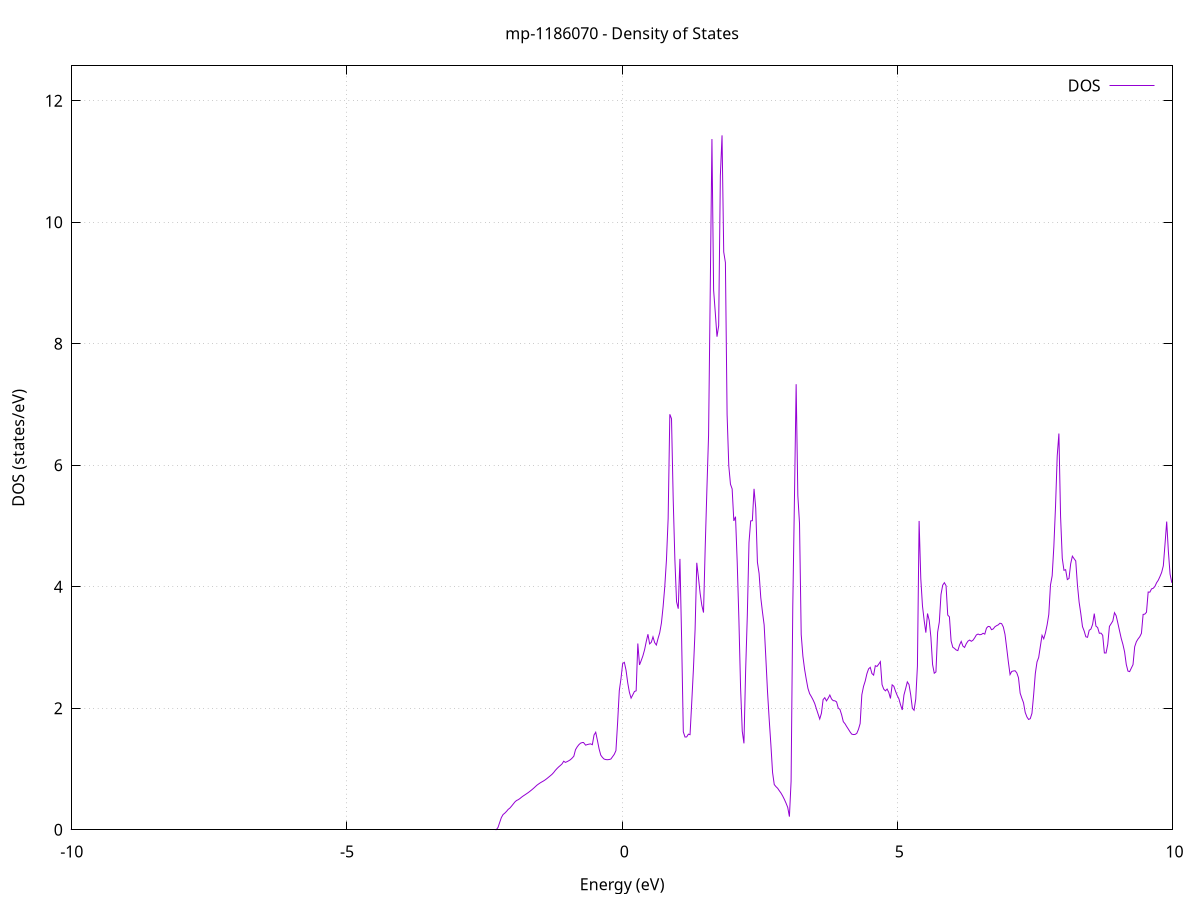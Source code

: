set title 'mp-1186070 - Density of States'
set xlabel 'Energy (eV)'
set ylabel 'DOS (states/eV)'
set grid
set xrange [-10:10]
set yrange [0:12.573]
set xzeroaxis lt -1
set terminal png size 800,600
set output 'mp-1186070_dos_gnuplot.png'
plot '-' using 1:2 with lines title 'DOS'
-39.040900 0.000000
-39.010300 0.000000
-38.979700 0.000000
-38.949100 0.000000
-38.918500 0.000000
-38.887900 0.000000
-38.857300 0.000000
-38.826700 0.000000
-38.796100 0.000000
-38.765500 0.000000
-38.734900 0.000000
-38.704200 0.000000
-38.673600 0.000000
-38.643000 0.000000
-38.612400 0.000000
-38.581800 0.000000
-38.551200 0.000000
-38.520600 0.000000
-38.490000 0.000000
-38.459400 0.000000
-38.428800 0.000000
-38.398200 0.000000
-38.367600 0.000000
-38.337000 0.000000
-38.306400 0.000000
-38.275800 0.000000
-38.245200 0.000000
-38.214600 0.000000
-38.184000 0.000000
-38.153400 0.000000
-38.122800 0.000000
-38.092200 0.000000
-38.061600 0.000000
-38.031000 0.000000
-38.000400 0.000000
-37.969800 0.000000
-37.939200 0.000000
-37.908500 0.000000
-37.877900 0.000000
-37.847300 0.000000
-37.816700 0.000000
-37.786100 0.000000
-37.755500 0.000000
-37.724900 0.000000
-37.694300 0.000000
-37.663700 0.000000
-37.633100 0.000000
-37.602500 0.000000
-37.571900 0.000000
-37.541300 0.000000
-37.510700 0.000000
-37.480100 0.000000
-37.449500 0.000000
-37.418900 0.000000
-37.388300 0.000000
-37.357700 0.000000
-37.327100 0.000000
-37.296500 0.000000
-37.265900 0.000000
-37.235300 0.000000
-37.204700 0.000000
-37.174100 0.000000
-37.143500 0.000000
-37.112900 0.000000
-37.082200 0.000000
-37.051600 0.000000
-37.021000 0.000000
-36.990400 0.000000
-36.959800 0.000000
-36.929200 0.000000
-36.898600 0.000000
-36.868000 0.000000
-36.837400 0.000000
-36.806800 0.000000
-36.776200 0.000000
-36.745600 0.000000
-36.715000 0.000000
-36.684400 0.000000
-36.653800 0.000000
-36.623200 0.000000
-36.592600 0.000000
-36.562000 0.000000
-36.531400 0.000000
-36.500800 0.000000
-36.470200 0.000000
-36.439600 0.000000
-36.409000 0.000000
-36.378400 0.000000
-36.347800 0.000000
-36.317200 0.000000
-36.286500 0.000000
-36.255900 0.000000
-36.225300 0.000000
-36.194700 0.000000
-36.164100 0.000000
-36.133500 0.000000
-36.102900 0.000000
-36.072300 0.000000
-36.041700 0.000000
-36.011100 0.000000
-35.980500 0.000000
-35.949900 0.000000
-35.919300 0.000000
-35.888700 0.000000
-35.858100 0.000000
-35.827500 0.000000
-35.796900 0.000000
-35.766300 0.000000
-35.735700 0.000000
-35.705100 0.000000
-35.674500 0.000000
-35.643900 0.000000
-35.613300 0.000000
-35.582700 0.000000
-35.552100 0.000000
-35.521500 0.000000
-35.490900 0.000000
-35.460200 0.000000
-35.429600 0.000000
-35.399000 0.000000
-35.368400 0.000000
-35.337800 0.000000
-35.307200 0.000000
-35.276600 0.000000
-35.246000 0.000000
-35.215400 0.000000
-35.184800 0.000000
-35.154200 0.000000
-35.123600 0.000000
-35.093000 0.000000
-35.062400 0.000000
-35.031800 0.000000
-35.001200 0.000000
-34.970600 0.000000
-34.940000 0.000000
-34.909400 0.000000
-34.878800 0.000000
-34.848200 0.000000
-34.817600 0.000000
-34.787000 0.000000
-34.756400 0.000000
-34.725800 0.000000
-34.695200 0.000000
-34.664500 0.000000
-34.633900 0.000000
-34.603300 0.000000
-34.572700 0.000000
-34.542100 0.000000
-34.511500 0.000000
-34.480900 0.000000
-34.450300 0.000000
-34.419700 0.000000
-34.389100 0.000000
-34.358500 0.000000
-34.327900 0.000000
-34.297300 0.000000
-34.266700 0.000000
-34.236100 0.000000
-34.205500 0.000000
-34.174900 0.000000
-34.144300 0.000000
-34.113700 0.000000
-34.083100 0.000000
-34.052500 0.000000
-34.021900 0.000000
-33.991300 0.000000
-33.960700 0.000000
-33.930100 0.000000
-33.899500 0.000000
-33.868900 0.000000
-33.838200 0.000000
-33.807600 0.000000
-33.777000 0.000000
-33.746400 0.000000
-33.715800 0.000000
-33.685200 0.000000
-33.654600 0.000000
-33.624000 0.000000
-33.593400 0.000000
-33.562800 0.000000
-33.532200 0.000000
-33.501600 0.000000
-33.471000 0.000000
-33.440400 0.000000
-33.409800 0.000000
-33.379200 0.000000
-33.348600 0.000000
-33.318000 0.000000
-33.287400 0.000000
-33.256800 0.000000
-33.226200 0.000000
-33.195600 0.000000
-33.165000 0.000000
-33.134400 0.000000
-33.103800 0.000000
-33.073200 0.000000
-33.042600 0.000000
-33.011900 0.000000
-32.981300 0.000000
-32.950700 0.000000
-32.920100 0.000000
-32.889500 0.000000
-32.858900 0.000000
-32.828300 0.000000
-32.797700 0.000000
-32.767100 0.000000
-32.736500 0.000000
-32.705900 0.000000
-32.675300 0.000000
-32.644700 0.000000
-32.614100 0.000000
-32.583500 0.000000
-32.552900 0.000000
-32.522300 0.000000
-32.491700 0.000000
-32.461100 0.000000
-32.430500 0.000000
-32.399900 0.000000
-32.369300 0.000000
-32.338700 0.000000
-32.308100 0.000000
-32.277500 0.000000
-32.246900 0.000000
-32.216200 0.000000
-32.185600 0.000000
-32.155000 0.000000
-32.124400 0.000000
-32.093800 0.000000
-32.063200 0.000000
-32.032600 0.000000
-32.002000 0.000000
-31.971400 0.000000
-31.940800 0.000000
-31.910200 0.000000
-31.879600 0.000000
-31.849000 0.000000
-31.818400 0.000000
-31.787800 0.000000
-31.757200 0.000000
-31.726600 0.000000
-31.696000 0.000000
-31.665400 0.000000
-31.634800 0.000000
-31.604200 0.000000
-31.573600 0.000000
-31.543000 0.000000
-31.512400 0.000000
-31.481800 0.000000
-31.451200 0.000000
-31.420600 0.000000
-31.389900 0.000000
-31.359300 0.000000
-31.328700 0.000000
-31.298100 0.000000
-31.267500 0.000000
-31.236900 0.000000
-31.206300 0.000000
-31.175700 0.000000
-31.145100 0.000000
-31.114500 0.000000
-31.083900 0.000000
-31.053300 0.000000
-31.022700 0.000000
-30.992100 0.000000
-30.961500 0.000000
-30.930900 0.000000
-30.900300 0.000000
-30.869700 0.000000
-30.839100 0.000000
-30.808500 0.000000
-30.777900 0.000000
-30.747300 0.000000
-30.716700 0.000000
-30.686100 0.000000
-30.655500 0.000000
-30.624900 0.000000
-30.594200 0.000000
-30.563600 0.000000
-30.533000 0.000000
-30.502400 0.000000
-30.471800 0.000000
-30.441200 0.000000
-30.410600 0.000000
-30.380000 0.000000
-30.349400 0.000000
-30.318800 0.000000
-30.288200 0.000000
-30.257600 0.000000
-30.227000 0.000000
-30.196400 0.000000
-30.165800 0.000000
-30.135200 0.000000
-30.104600 0.000000
-30.074000 0.000000
-30.043400 0.000000
-30.012800 0.000000
-29.982200 0.000000
-29.951600 0.000000
-29.921000 0.000000
-29.890400 0.000000
-29.859800 0.000000
-29.829200 0.000000
-29.798600 0.000000
-29.767900 0.000000
-29.737300 0.000000
-29.706700 0.000000
-29.676100 0.000000
-29.645500 0.000000
-29.614900 0.000000
-29.584300 0.000000
-29.553700 0.000000
-29.523100 0.000000
-29.492500 0.000000
-29.461900 0.000000
-29.431300 0.000000
-29.400700 0.000000
-29.370100 0.000000
-29.339500 0.000000
-29.308900 0.000000
-29.278300 0.000000
-29.247700 0.000000
-29.217100 0.000000
-29.186500 0.000000
-29.155900 0.000000
-29.125300 0.000000
-29.094700 0.000000
-29.064100 0.000000
-29.033500 0.000000
-29.002900 0.000000
-28.972200 0.000000
-28.941600 0.000000
-28.911000 0.000000
-28.880400 0.000000
-28.849800 0.000000
-28.819200 0.000000
-28.788600 0.000000
-28.758000 0.000000
-28.727400 0.000000
-28.696800 0.000000
-28.666200 0.000000
-28.635600 0.000000
-28.605000 0.000000
-28.574400 0.000000
-28.543800 0.000000
-28.513200 0.000000
-28.482600 0.000000
-28.452000 0.000000
-28.421400 0.000000
-28.390800 0.000000
-28.360200 0.000000
-28.329600 0.000000
-28.299000 0.000000
-28.268400 0.000000
-28.237800 0.000000
-28.207200 0.000000
-28.176600 0.000000
-28.145900 0.000000
-28.115300 0.000000
-28.084700 0.000000
-28.054100 0.000000
-28.023500 0.000000
-27.992900 0.000000
-27.962300 0.000000
-27.931700 0.000000
-27.901100 0.000000
-27.870500 0.000000
-27.839900 0.000000
-27.809300 0.000000
-27.778700 0.000000
-27.748100 0.000000
-27.717500 0.000000
-27.686900 0.000000
-27.656300 0.000000
-27.625700 0.000000
-27.595100 0.000000
-27.564500 0.000000
-27.533900 0.000000
-27.503300 0.000000
-27.472700 0.000000
-27.442100 0.000000
-27.411500 0.000000
-27.380900 0.000000
-27.350200 0.000000
-27.319600 0.000000
-27.289000 0.000000
-27.258400 0.000000
-27.227800 0.000000
-27.197200 0.000000
-27.166600 0.000000
-27.136000 0.000000
-27.105400 0.000000
-27.074800 0.000000
-27.044200 0.000000
-27.013600 0.000000
-26.983000 0.000000
-26.952400 0.000000
-26.921800 0.000000
-26.891200 0.000000
-26.860600 0.000000
-26.830000 0.000000
-26.799400 0.000000
-26.768800 0.000000
-26.738200 0.000000
-26.707600 0.000000
-26.677000 0.000000
-26.646400 0.000000
-26.615800 0.000000
-26.585200 0.000000
-26.554600 0.000000
-26.523900 0.000000
-26.493300 0.000000
-26.462700 0.000000
-26.432100 0.000000
-26.401500 0.000000
-26.370900 0.000000
-26.340300 0.000000
-26.309700 0.000000
-26.279100 0.000000
-26.248500 0.000000
-26.217900 0.000000
-26.187300 0.000000
-26.156700 0.000000
-26.126100 0.000000
-26.095500 0.000000
-26.064900 0.000000
-26.034300 0.000000
-26.003700 0.000000
-25.973100 0.000000
-25.942500 0.000000
-25.911900 0.000000
-25.881300 0.000000
-25.850700 0.000000
-25.820100 0.000000
-25.789500 0.000000
-25.758900 0.000000
-25.728300 0.000000
-25.697600 0.000000
-25.667000 0.000000
-25.636400 0.000000
-25.605800 0.000000
-25.575200 0.000000
-25.544600 0.000000
-25.514000 0.000000
-25.483400 0.000000
-25.452800 0.000000
-25.422200 0.000000
-25.391600 0.000000
-25.361000 0.000000
-25.330400 0.000000
-25.299800 0.000000
-25.269200 0.000000
-25.238600 0.000000
-25.208000 0.000000
-25.177400 0.000000
-25.146800 0.000000
-25.116200 0.000000
-25.085600 0.000000
-25.055000 0.000000
-25.024400 0.000000
-24.993800 0.000000
-24.963200 0.000000
-24.932600 0.000000
-24.901900 0.000000
-24.871300 0.000000
-24.840700 0.000000
-24.810100 0.000000
-24.779500 0.000000
-24.748900 0.000000
-24.718300 0.000000
-24.687700 0.000000
-24.657100 0.000000
-24.626500 0.000000
-24.595900 0.000000
-24.565300 0.000000
-24.534700 0.000000
-24.504100 0.000000
-24.473500 0.000000
-24.442900 0.000000
-24.412300 0.000000
-24.381700 0.000000
-24.351100 0.000000
-24.320500 0.000000
-24.289900 0.000000
-24.259300 0.000000
-24.228700 0.000000
-24.198100 0.000000
-24.167500 0.000000
-24.136900 0.000000
-24.106300 0.000000
-24.075600 0.000000
-24.045000 0.000000
-24.014400 0.000000
-23.983800 0.000000
-23.953200 0.000000
-23.922600 0.000000
-23.892000 0.000000
-23.861400 0.000000
-23.830800 0.000000
-23.800200 0.000000
-23.769600 0.000000
-23.739000 0.000000
-23.708400 0.000000
-23.677800 0.000000
-23.647200 0.000000
-23.616600 0.000000
-23.586000 0.000000
-23.555400 0.000000
-23.524800 0.000000
-23.494200 0.000000
-23.463600 0.000000
-23.433000 0.000000
-23.402400 0.000000
-23.371800 0.000000
-23.341200 0.000000
-23.310600 0.000000
-23.279900 0.000000
-23.249300 0.000000
-23.218700 0.000000
-23.188100 0.000000
-23.157500 0.000000
-23.126900 480.267000
-23.096300 507.390200
-23.065700 0.000000
-23.035100 0.000000
-23.004500 0.000000
-22.973900 0.000000
-22.943300 0.000000
-22.912700 0.000000
-22.882100 0.000000
-22.851500 0.000000
-22.820900 0.000000
-22.790300 0.000000
-22.759700 0.000000
-22.729100 0.000000
-22.698500 0.000000
-22.667900 0.000000
-22.637300 0.000000
-22.606700 0.000000
-22.576100 0.000000
-22.545500 0.000000
-22.514900 0.000000
-22.484300 0.000000
-22.453600 0.000000
-22.423000 0.000000
-22.392400 0.000000
-22.361800 0.000000
-22.331200 0.000000
-22.300600 0.000000
-22.270000 0.000000
-22.239400 0.000000
-22.208800 0.000000
-22.178200 0.000000
-22.147600 0.000000
-22.117000 0.000000
-22.086400 0.000000
-22.055800 0.000000
-22.025200 0.000000
-21.994600 0.000000
-21.964000 0.000000
-21.933400 0.000000
-21.902800 0.000000
-21.872200 0.000000
-21.841600 0.000000
-21.811000 0.000000
-21.780400 0.000000
-21.749800 0.000000
-21.719200 0.000000
-21.688600 0.000000
-21.657900 0.000000
-21.627300 0.000000
-21.596700 0.000000
-21.566100 0.000000
-21.535500 0.000000
-21.504900 0.000000
-21.474300 0.000000
-21.443700 0.000000
-21.413100 0.000000
-21.382500 0.000000
-21.351900 0.000000
-21.321300 0.000000
-21.290700 0.000000
-21.260100 0.000000
-21.229500 0.000000
-21.198900 0.000000
-21.168300 0.000000
-21.137700 0.000000
-21.107100 0.000000
-21.076500 0.000000
-21.045900 0.000000
-21.015300 0.000000
-20.984700 0.000000
-20.954100 0.000000
-20.923500 0.000000
-20.892900 0.000000
-20.862300 0.000000
-20.831600 0.000000
-20.801000 0.000000
-20.770400 0.000000
-20.739800 0.000000
-20.709200 0.000000
-20.678600 0.000000
-20.648000 0.000000
-20.617400 0.000000
-20.586800 0.000000
-20.556200 0.000000
-20.525600 0.000000
-20.495000 0.000000
-20.464400 0.000000
-20.433800 0.000000
-20.403200 0.000000
-20.372600 0.000000
-20.342000 0.000000
-20.311400 0.000000
-20.280800 0.000000
-20.250200 0.000000
-20.219600 0.000000
-20.189000 0.000000
-20.158400 0.000000
-20.127800 0.000000
-20.097200 0.000000
-20.066600 0.000000
-20.036000 0.000000
-20.005300 0.000000
-19.974700 0.000000
-19.944100 0.000000
-19.913500 0.000000
-19.882900 0.000000
-19.852300 0.000000
-19.821700 0.000000
-19.791100 0.000000
-19.760500 0.000000
-19.729900 0.000000
-19.699300 0.000000
-19.668700 0.000000
-19.638100 0.000000
-19.607500 0.000000
-19.576900 0.000000
-19.546300 0.000000
-19.515700 0.000000
-19.485100 0.000000
-19.454500 0.000000
-19.423900 0.000000
-19.393300 0.000000
-19.362700 0.000000
-19.332100 0.000000
-19.301500 0.000000
-19.270900 0.000000
-19.240300 0.000000
-19.209600 0.000000
-19.179000 0.000000
-19.148400 0.000000
-19.117800 0.000000
-19.087200 0.000000
-19.056600 0.000000
-19.026000 0.000000
-18.995400 0.000000
-18.964800 0.000000
-18.934200 0.000000
-18.903600 0.000000
-18.873000 0.000000
-18.842400 0.000000
-18.811800 0.000000
-18.781200 0.000000
-18.750600 0.000000
-18.720000 0.000000
-18.689400 0.000000
-18.658800 0.000000
-18.628200 0.000000
-18.597600 0.000000
-18.567000 0.000000
-18.536400 0.000000
-18.505800 0.000000
-18.475200 0.000000
-18.444600 0.000000
-18.414000 0.000000
-18.383300 0.000000
-18.352700 0.000000
-18.322100 0.000000
-18.291500 0.000000
-18.260900 0.000000
-18.230300 0.000000
-18.199700 299.146000
-18.169100 0.000000
-18.138500 0.000000
-18.107900 0.000000
-18.077300 0.000000
-18.046700 0.000000
-18.016100 0.000000
-17.985500 0.000000
-17.954900 0.000000
-17.924300 0.000000
-17.893700 0.000000
-17.863100 0.000000
-17.832500 0.000000
-17.801900 0.000000
-17.771300 0.000000
-17.740700 0.000000
-17.710100 0.000000
-17.679500 0.000000
-17.648900 0.000000
-17.618300 0.000000
-17.587600 0.000000
-17.557000 0.000000
-17.526400 0.000000
-17.495800 0.000000
-17.465200 0.000000
-17.434600 0.000000
-17.404000 0.000000
-17.373400 0.000000
-17.342800 0.000000
-17.312200 0.000000
-17.281600 0.000000
-17.251000 0.000000
-17.220400 0.000000
-17.189800 0.000000
-17.159200 0.000000
-17.128600 0.000000
-17.098000 0.000000
-17.067400 0.000000
-17.036800 0.000000
-17.006200 0.000000
-16.975600 0.000000
-16.945000 0.000000
-16.914400 0.000000
-16.883800 0.000000
-16.853200 0.000000
-16.822600 0.000000
-16.792000 0.000000
-16.761300 0.000000
-16.730700 0.000000
-16.700100 0.000000
-16.669500 0.000000
-16.638900 0.000000
-16.608300 0.000000
-16.577700 0.000000
-16.547100 0.000000
-16.516500 0.000000
-16.485900 0.000000
-16.455300 0.000000
-16.424700 0.000000
-16.394100 0.000000
-16.363500 0.000000
-16.332900 0.000000
-16.302300 0.000000
-16.271700 0.000000
-16.241100 0.000000
-16.210500 0.000000
-16.179900 0.000000
-16.149300 0.000000
-16.118700 0.000000
-16.088100 0.000000
-16.057500 0.000000
-16.026900 0.000000
-15.996300 0.000000
-15.965600 0.000000
-15.935000 0.000000
-15.904400 0.000000
-15.873800 0.000000
-15.843200 0.000000
-15.812600 0.000000
-15.782000 0.000000
-15.751400 0.000000
-15.720800 0.000000
-15.690200 0.000000
-15.659600 0.000000
-15.629000 0.000000
-15.598400 0.000000
-15.567800 0.000000
-15.537200 0.000000
-15.506600 0.000000
-15.476000 0.000000
-15.445400 0.000000
-15.414800 0.000000
-15.384200 0.000000
-15.353600 0.000000
-15.323000 0.000000
-15.292400 0.000000
-15.261800 0.000000
-15.231200 0.000000
-15.200600 0.000000
-15.170000 0.000000
-15.139300 0.000000
-15.108700 0.000000
-15.078100 0.000000
-15.047500 0.000000
-15.016900 0.000000
-14.986300 0.000000
-14.955700 0.000000
-14.925100 0.000000
-14.894500 0.000000
-14.863900 0.000000
-14.833300 0.000000
-14.802700 0.000000
-14.772100 0.000000
-14.741500 0.000000
-14.710900 0.000000
-14.680300 0.000000
-14.649700 0.000000
-14.619100 0.000000
-14.588500 0.000000
-14.557900 0.000000
-14.527300 0.000000
-14.496700 0.000000
-14.466100 0.000000
-14.435500 0.000000
-14.404900 0.000000
-14.374300 0.000000
-14.343700 0.000000
-14.313000 0.000000
-14.282400 0.000000
-14.251800 0.000000
-14.221200 0.000000
-14.190600 0.000000
-14.160000 0.000000
-14.129400 0.000000
-14.098800 0.000000
-14.068200 0.000000
-14.037600 0.000000
-14.007000 0.000000
-13.976400 0.000000
-13.945800 0.000000
-13.915200 0.000000
-13.884600 0.000000
-13.854000 0.000000
-13.823400 0.000000
-13.792800 0.000000
-13.762200 0.000000
-13.731600 0.000000
-13.701000 0.000000
-13.670400 0.000000
-13.639800 0.000000
-13.609200 0.000000
-13.578600 0.000000
-13.548000 0.000000
-13.517300 0.000000
-13.486700 0.000000
-13.456100 0.000000
-13.425500 0.000000
-13.394900 0.000000
-13.364300 0.000000
-13.333700 0.000000
-13.303100 0.000000
-13.272500 0.000000
-13.241900 0.000000
-13.211300 0.000000
-13.180700 0.000000
-13.150100 0.000000
-13.119500 0.000000
-13.088900 0.000000
-13.058300 0.000000
-13.027700 0.000000
-12.997100 0.000000
-12.966500 0.000000
-12.935900 0.000000
-12.905300 0.000000
-12.874700 0.000000
-12.844100 0.000000
-12.813500 0.000000
-12.782900 0.000000
-12.752300 0.000000
-12.721700 0.000000
-12.691000 0.000000
-12.660400 0.000000
-12.629800 0.000000
-12.599200 0.000000
-12.568600 0.000000
-12.538000 0.000000
-12.507400 0.000000
-12.476800 0.000000
-12.446200 0.000000
-12.415600 0.000000
-12.385000 0.000000
-12.354400 0.000000
-12.323800 0.000000
-12.293200 0.000000
-12.262600 0.000000
-12.232000 0.000000
-12.201400 0.000000
-12.170800 0.000000
-12.140200 0.000000
-12.109600 0.000000
-12.079000 0.000000
-12.048400 0.000000
-12.017800 0.000000
-11.987200 0.000000
-11.956600 0.000000
-11.926000 0.000000
-11.895300 0.000000
-11.864700 0.000000
-11.834100 0.000000
-11.803500 0.000000
-11.772900 0.000000
-11.742300 0.000000
-11.711700 0.000000
-11.681100 0.000000
-11.650500 0.000000
-11.619900 0.000000
-11.589300 0.000000
-11.558700 0.000000
-11.528100 0.000000
-11.497500 0.000000
-11.466900 0.000000
-11.436300 0.000000
-11.405700 0.000000
-11.375100 0.000000
-11.344500 0.000000
-11.313900 0.000000
-11.283300 0.000000
-11.252700 0.000000
-11.222100 0.000000
-11.191500 0.000000
-11.160900 0.000000
-11.130300 0.000000
-11.099700 0.000000
-11.069000 0.000000
-11.038400 0.000000
-11.007800 0.000000
-10.977200 0.000000
-10.946600 0.000000
-10.916000 0.000000
-10.885400 0.000000
-10.854800 0.000000
-10.824200 0.000000
-10.793600 0.000000
-10.763000 0.000000
-10.732400 0.000000
-10.701800 0.000000
-10.671200 0.000000
-10.640600 0.000000
-10.610000 0.000000
-10.579400 0.000000
-10.548800 0.000000
-10.518200 0.000000
-10.487600 0.000000
-10.457000 0.000000
-10.426400 0.000000
-10.395800 0.000000
-10.365200 0.000000
-10.334600 0.000000
-10.304000 0.000000
-10.273300 0.000000
-10.242700 0.000000
-10.212100 0.000000
-10.181500 0.000000
-10.150900 0.000000
-10.120300 0.000000
-10.089700 0.000000
-10.059100 0.000000
-10.028500 0.000000
-9.997900 0.000000
-9.967300 0.000000
-9.936700 0.000000
-9.906100 0.000000
-9.875500 0.000000
-9.844900 0.000000
-9.814300 0.000000
-9.783700 0.000000
-9.753100 0.000000
-9.722500 0.000000
-9.691900 0.000000
-9.661300 0.000000
-9.630700 0.000000
-9.600100 0.000000
-9.569500 0.000000
-9.538900 0.000000
-9.508300 0.000000
-9.477700 0.000000
-9.447000 0.000000
-9.416400 0.000000
-9.385800 0.000000
-9.355200 0.000000
-9.324600 0.000000
-9.294000 0.000000
-9.263400 0.000000
-9.232800 0.000000
-9.202200 0.000000
-9.171600 0.000000
-9.141000 0.000000
-9.110400 0.000000
-9.079800 0.000000
-9.049200 0.000000
-9.018600 0.000000
-8.988000 0.000000
-8.957400 0.000000
-8.926800 0.000000
-8.896200 0.000000
-8.865600 0.000000
-8.835000 0.000000
-8.804400 0.000000
-8.773800 0.000000
-8.743200 0.000000
-8.712600 0.000000
-8.682000 0.000000
-8.651400 0.000000
-8.620700 0.000000
-8.590100 0.000000
-8.559500 0.000000
-8.528900 0.000000
-8.498300 0.000000
-8.467700 0.000000
-8.437100 0.000000
-8.406500 0.000000
-8.375900 0.000000
-8.345300 0.000000
-8.314700 0.000000
-8.284100 0.000000
-8.253500 0.000000
-8.222900 0.000000
-8.192300 0.000000
-8.161700 0.000000
-8.131100 0.000000
-8.100500 0.000000
-8.069900 0.000000
-8.039300 0.000000
-8.008700 0.000000
-7.978100 0.000000
-7.947500 0.000000
-7.916900 0.000000
-7.886300 0.000000
-7.855700 0.000000
-7.825000 0.000000
-7.794400 0.000000
-7.763800 0.000000
-7.733200 0.000000
-7.702600 0.000000
-7.672000 0.000000
-7.641400 0.000000
-7.610800 0.000000
-7.580200 0.000000
-7.549600 0.000000
-7.519000 0.000000
-7.488400 0.000000
-7.457800 0.000000
-7.427200 0.000000
-7.396600 0.000000
-7.366000 0.000000
-7.335400 0.000000
-7.304800 0.000000
-7.274200 0.000000
-7.243600 0.000000
-7.213000 0.000000
-7.182400 0.000000
-7.151800 0.000000
-7.121200 0.000000
-7.090600 0.000000
-7.060000 0.000000
-7.029400 0.000000
-6.998700 0.000000
-6.968100 0.000000
-6.937500 0.000000
-6.906900 0.000000
-6.876300 0.000000
-6.845700 0.000000
-6.815100 0.000000
-6.784500 0.000000
-6.753900 0.000000
-6.723300 0.000000
-6.692700 0.000000
-6.662100 0.000000
-6.631500 0.000000
-6.600900 0.000000
-6.570300 0.000000
-6.539700 0.000000
-6.509100 0.000000
-6.478500 0.000000
-6.447900 0.000000
-6.417300 0.000000
-6.386700 0.000000
-6.356100 0.000000
-6.325500 0.000000
-6.294900 0.000000
-6.264300 0.000000
-6.233700 0.000000
-6.203000 0.000000
-6.172400 0.000000
-6.141800 0.000000
-6.111200 0.000000
-6.080600 0.000000
-6.050000 0.000000
-6.019400 0.000000
-5.988800 0.000000
-5.958200 0.000000
-5.927600 0.000000
-5.897000 0.000000
-5.866400 0.000000
-5.835800 0.000000
-5.805200 0.000000
-5.774600 0.000000
-5.744000 0.000000
-5.713400 0.000000
-5.682800 0.000000
-5.652200 0.000000
-5.621600 0.000000
-5.591000 0.000000
-5.560400 0.000000
-5.529800 0.000000
-5.499200 0.000000
-5.468600 0.000000
-5.438000 0.000000
-5.407400 0.000000
-5.376700 0.000000
-5.346100 0.000000
-5.315500 0.000000
-5.284900 0.000000
-5.254300 0.000000
-5.223700 0.000000
-5.193100 0.000000
-5.162500 0.000000
-5.131900 0.000000
-5.101300 0.000000
-5.070700 0.000000
-5.040100 0.000000
-5.009500 0.000000
-4.978900 0.000000
-4.948300 0.000000
-4.917700 0.000000
-4.887100 0.000000
-4.856500 0.000000
-4.825900 0.000000
-4.795300 0.000000
-4.764700 0.000000
-4.734100 0.000000
-4.703500 0.000000
-4.672900 0.000000
-4.642300 0.000000
-4.611700 0.000000
-4.581000 0.000000
-4.550400 0.000000
-4.519800 0.000000
-4.489200 0.000000
-4.458600 0.000000
-4.428000 0.000000
-4.397400 0.000000
-4.366800 0.000000
-4.336200 0.000000
-4.305600 0.000000
-4.275000 0.000000
-4.244400 0.000000
-4.213800 0.000000
-4.183200 0.000000
-4.152600 0.000000
-4.122000 0.000000
-4.091400 0.000000
-4.060800 0.000000
-4.030200 0.000000
-3.999600 0.000000
-3.969000 0.000000
-3.938400 0.000000
-3.907800 0.000000
-3.877200 0.000000
-3.846600 0.000000
-3.816000 0.000000
-3.785400 0.000000
-3.754700 0.000000
-3.724100 0.000000
-3.693500 0.000000
-3.662900 0.000000
-3.632300 0.000000
-3.601700 0.000000
-3.571100 0.000000
-3.540500 0.000000
-3.509900 0.000000
-3.479300 0.000000
-3.448700 0.000000
-3.418100 0.000000
-3.387500 0.000000
-3.356900 0.000000
-3.326300 0.000000
-3.295700 0.000000
-3.265100 0.000000
-3.234500 0.000000
-3.203900 0.000000
-3.173300 0.000000
-3.142700 0.000000
-3.112100 0.000000
-3.081500 0.000000
-3.050900 0.000000
-3.020300 0.000000
-2.989700 0.000000
-2.959100 0.000000
-2.928400 0.000000
-2.897800 0.000000
-2.867200 0.000000
-2.836600 0.000000
-2.806000 0.000000
-2.775400 0.000000
-2.744800 0.000000
-2.714200 0.000000
-2.683600 0.000000
-2.653000 0.000000
-2.622400 0.000000
-2.591800 0.000000
-2.561200 0.000000
-2.530600 0.000000
-2.500000 0.000000
-2.469400 0.000000
-2.438800 0.000000
-2.408200 0.000000
-2.377600 0.000000
-2.347000 0.000000
-2.316400 0.000000
-2.285800 0.002100
-2.255200 0.039000
-2.224600 0.122000
-2.194000 0.202100
-2.163400 0.250500
-2.132700 0.273400
-2.102100 0.301500
-2.071500 0.334900
-2.040900 0.356500
-2.010300 0.388300
-1.979700 0.423000
-1.949100 0.457500
-1.918500 0.482000
-1.887900 0.495100
-1.857300 0.514100
-1.826700 0.537200
-1.796100 0.557400
-1.765500 0.575600
-1.734900 0.594400
-1.704300 0.613300
-1.673700 0.634800
-1.643100 0.657000
-1.612500 0.680300
-1.581900 0.705500
-1.551300 0.731800
-1.520700 0.752200
-1.490100 0.771300
-1.459500 0.787700
-1.428900 0.803300
-1.398300 0.821400
-1.367700 0.842500
-1.337100 0.865200
-1.306400 0.888100
-1.275800 0.911300
-1.245200 0.941200
-1.214600 0.976900
-1.184000 1.007400
-1.153400 1.034600
-1.122800 1.058200
-1.092200 1.084400
-1.061600 1.128400
-1.031000 1.109100
-1.000400 1.121600
-0.969800 1.136300
-0.939200 1.154000
-0.908600 1.179900
-0.878000 1.210700
-0.847400 1.317900
-0.816800 1.364600
-0.786200 1.400500
-0.755600 1.425900
-0.725000 1.439800
-0.694400 1.439800
-0.663800 1.392800
-0.633200 1.402200
-0.602600 1.409500
-0.572000 1.413700
-0.541400 1.400300
-0.510700 1.560100
-0.480100 1.605500
-0.449500 1.471200
-0.418900 1.331200
-0.388300 1.228700
-0.357700 1.190400
-0.327100 1.163600
-0.296500 1.155400
-0.265900 1.153000
-0.235300 1.156300
-0.204700 1.164500
-0.174100 1.202500
-0.143500 1.241200
-0.112900 1.303300
-0.082300 1.764500
-0.051700 2.290900
-0.021100 2.487800
0.009500 2.737300
0.040100 2.756000
0.070700 2.626200
0.101300 2.419400
0.131900 2.261900
0.162500 2.166600
0.193100 2.220700
0.223700 2.276400
0.254300 2.286700
0.284900 3.065700
0.315600 2.713200
0.346200 2.784700
0.376800 2.861900
0.407400 2.962200
0.438000 3.097400
0.468600 3.218400
0.499200 3.059700
0.529800 3.085400
0.560400 3.175900
0.591000 3.079600
0.621600 3.040600
0.652200 3.147700
0.682800 3.243000
0.713400 3.401500
0.744000 3.669100
0.774600 4.002300
0.805200 4.442500
0.835800 5.123100
0.866400 6.838600
0.897000 6.764700
0.927600 5.445500
0.958200 4.444800
0.988800 3.753700
1.019400 3.638600
1.050000 4.458600
1.080600 3.144000
1.111300 1.612600
1.141900 1.526600
1.172500 1.528100
1.203100 1.573400
1.233700 1.565500
1.264300 2.093700
1.294900 2.641600
1.325500 3.296000
1.356100 4.394300
1.386700 4.150600
1.417300 3.890700
1.447900 3.693300
1.478500 3.575400
1.509100 4.642900
1.539700 5.594700
1.570300 6.493900
1.600900 8.891800
1.631500 11.368100
1.662100 8.880200
1.692700 8.509200
1.723300 8.115400
1.753900 8.297300
1.784500 10.767200
1.815100 11.430000
1.845700 9.510400
1.876300 9.335000
1.906900 6.837400
1.937600 5.990800
1.968200 5.688000
1.998800 5.610400
2.029400 5.083700
2.060000 5.153100
2.090600 4.408700
2.121200 3.466000
2.151800 2.341100
2.182400 1.623300
2.213000 1.422300
2.243600 2.612600
2.274200 3.522900
2.304800 4.724100
2.335400 5.083700
2.366000 5.087500
2.396600 5.611300
2.427200 5.295500
2.457800 4.404500
2.488400 4.218000
2.519000 3.821300
2.549600 3.584700
2.580200 3.371300
2.610800 2.831600
2.641400 2.271200
2.672000 1.815800
2.702600 1.400300
2.733200 0.942800
2.763900 0.744600
2.794500 0.710200
2.825100 0.683500
2.855700 0.642600
2.886300 0.604300
2.916900 0.556100
2.947500 0.500500
2.978100 0.437700
3.008700 0.367700
3.039300 0.216400
3.069900 0.799200
3.100500 3.680200
3.131100 5.470600
3.161700 7.333500
3.192300 5.501900
3.222900 5.040600
3.253500 3.213700
3.284100 2.858400
3.314700 2.643100
3.345300 2.478500
3.375900 2.327600
3.406500 2.240100
3.437100 2.192700
3.467700 2.140700
3.498300 2.079800
3.528900 1.992700
3.559600 1.907200
3.590200 1.823000
3.620800 1.917300
3.651400 2.142600
3.682000 2.173700
3.712600 2.121300
3.743200 2.164500
3.773800 2.217700
3.804400 2.153000
3.835000 2.124900
3.865600 2.123100
3.896200 2.104500
3.926800 2.003100
3.957400 1.980900
3.988000 1.892800
4.018600 1.779300
4.049200 1.745700
4.079800 1.698900
4.110400 1.656400
4.141000 1.611700
4.171600 1.574100
4.202200 1.567200
4.232800 1.569200
4.263400 1.587000
4.294000 1.653400
4.324600 1.748500
4.355200 2.221500
4.385900 2.359400
4.416500 2.447300
4.447100 2.568000
4.477700 2.648000
4.508300 2.673500
4.538900 2.571100
4.569500 2.545300
4.600100 2.700200
4.630700 2.688400
4.661300 2.724500
4.691900 2.767100
4.722500 2.389000
4.753100 2.315000
4.783700 2.286700
4.814300 2.316100
4.844900 2.260300
4.875500 2.161400
4.906100 2.385400
4.936700 2.361900
4.967300 2.279800
4.997900 2.210200
5.028500 2.156300
5.059100 2.055400
5.089700 1.972000
5.120300 2.216900
5.150900 2.323000
5.181600 2.434200
5.212200 2.390800
5.242800 2.223500
5.273400 2.001200
5.304000 1.967000
5.334600 2.151300
5.365200 2.694800
5.395800 5.083200
5.426400 4.135000
5.457000 3.685000
5.487600 3.446400
5.518200 3.244600
5.548800 3.559700
5.579400 3.446700
5.610000 3.169900
5.640600 2.719700
5.671200 2.576600
5.701800 2.598000
5.732400 3.251900
5.763000 3.419200
5.793600 3.872600
5.824200 4.025200
5.854800 4.066800
5.885400 4.017400
5.916000 3.534300
5.946600 3.504300
5.977200 3.107400
6.007900 3.004600
6.038500 2.985700
6.069100 2.959600
6.099700 2.949100
6.130300 3.040100
6.160900 3.100200
6.191500 3.023800
6.222100 3.000800
6.252700 3.062400
6.283300 3.104400
6.313900 3.122500
6.344500 3.102200
6.375100 3.120500
6.405700 3.159300
6.436300 3.207100
6.466900 3.221400
6.497500 3.209800
6.528100 3.215300
6.558700 3.234300
6.589300 3.220300
6.619900 3.318900
6.650500 3.347100
6.681100 3.343100
6.711700 3.293500
6.742300 3.305400
6.772900 3.340900
6.803600 3.359500
6.834200 3.373000
6.864800 3.399800
6.895400 3.392300
6.926000 3.337900
6.956600 3.215700
6.987200 2.992600
7.017800 2.760300
7.048400 2.554800
7.079000 2.606000
7.109600 2.613800
7.140200 2.617400
7.170800 2.582800
7.201400 2.502400
7.232000 2.248100
7.262600 2.165300
7.293200 2.090300
7.323800 1.931500
7.354400 1.858100
7.385000 1.815700
7.415600 1.829000
7.446200 1.916100
7.476800 2.219500
7.507400 2.571100
7.538000 2.762500
7.568600 2.836200
7.599200 3.021700
7.629900 3.200200
7.660500 3.143300
7.691100 3.240000
7.721700 3.371500
7.752300 3.544200
7.782900 4.028500
7.813500 4.180000
7.844100 4.661700
7.874700 5.324600
7.905300 6.151700
7.935900 6.521900
7.966500 5.152800
7.997100 4.468700
8.027700 4.270800
8.058300 4.280600
8.088900 4.118000
8.119500 4.136100
8.150100 4.379200
8.180700 4.503300
8.211300 4.462000
8.241900 4.424600
8.272500 4.032600
8.303100 3.747700
8.333700 3.559400
8.364300 3.344700
8.394900 3.272000
8.425600 3.176500
8.456200 3.168000
8.486800 3.284100
8.517400 3.302900
8.548000 3.379000
8.578600 3.557500
8.609200 3.351700
8.639800 3.328900
8.670400 3.234200
8.701000 3.236700
8.731600 3.201500
8.762200 2.910200
8.792800 2.909500
8.823400 3.052000
8.854000 3.347500
8.884600 3.391000
8.915200 3.436000
8.945800 3.572800
8.976400 3.523100
9.007000 3.401800
9.037600 3.274900
9.068200 3.150300
9.098800 3.052000
9.129400 2.928700
9.160000 2.721900
9.190600 2.611700
9.221200 2.603000
9.251900 2.661000
9.282500 2.717500
9.313100 3.012900
9.343700 3.095400
9.374300 3.140800
9.404900 3.176700
9.435500 3.233200
9.466100 3.544500
9.496700 3.549200
9.527300 3.580600
9.557900 3.913100
9.588500 3.911000
9.619100 3.964500
9.649700 3.974700
9.680300 4.005400
9.710900 4.065900
9.741500 4.107400
9.772100 4.167900
9.802700 4.235100
9.833300 4.344400
9.863900 4.700100
9.894500 5.073300
9.925100 4.581200
9.955700 4.208700
9.986300 4.072700
10.016900 4.077100
10.047500 3.944300
10.078200 3.814400
10.108800 3.729200
10.139400 3.583600
10.170000 3.506900
10.200600 3.393100
10.231200 3.313000
10.261800 3.292500
10.292400 3.261500
10.323000 3.492700
10.353600 3.523200
10.384200 3.492400
10.414800 3.737400
10.445400 3.717700
10.476000 3.676300
10.506600 3.942700
10.537200 4.241800
10.567800 4.424400
10.598400 3.559900
10.629000 3.179000
10.659600 3.298500
10.690200 3.212800
10.720800 2.844700
10.751400 2.662400
10.782000 2.956700
10.812600 3.260900
10.843200 3.496800
10.873900 3.720800
10.904500 4.237500
10.935100 4.518500
10.965700 4.718100
10.996300 4.840000
11.026900 4.529800
11.057500 4.351400
11.088100 3.883000
11.118700 3.577100
11.149300 3.527700
11.179900 3.511300
11.210500 3.395700
11.241100 3.411000
11.271700 3.532500
11.302300 3.717500
11.332900 3.897300
11.363500 4.008700
11.394100 4.143100
11.424700 4.225400
11.455300 4.348000
11.485900 4.442500
11.516500 4.760700
11.547100 4.669600
11.577700 5.017200
11.608300 4.627600
11.638900 4.413300
11.669500 4.172500
11.700200 3.934800
11.730800 3.642700
11.761400 3.387400
11.792000 3.267200
11.822600 3.209800
11.853200 3.203400
11.883800 3.274800
11.914400 3.759100
11.945000 3.884800
11.975600 3.942500
12.006200 4.080300
12.036800 4.159400
12.067400 4.205600
12.098000 3.911900
12.128600 3.976300
12.159200 3.896600
12.189800 3.987300
12.220400 4.046100
12.251000 4.061500
12.281600 3.778700
12.312200 3.214200
12.342800 2.990600
12.373400 2.751500
12.404000 2.808400
12.434600 2.972100
12.465200 3.073700
12.495900 3.675400
12.526500 4.780400
12.557100 4.924500
12.587700 5.285200
12.618300 5.135500
12.648900 5.124900
12.679500 5.184200
12.710100 4.772000
12.740700 3.649500
12.771300 3.273300
12.801900 3.294200
12.832500 3.382300
12.863100 3.559400
12.893700 3.833000
12.924300 4.087200
12.954900 4.347700
12.985500 4.423400
13.016100 4.827100
13.046700 5.105400
13.077300 5.048100
13.107900 5.060800
13.138500 5.130200
13.169100 4.991500
13.199700 4.818100
13.230300 4.537800
13.260900 4.221600
13.291500 3.775000
13.322200 3.266400
13.352800 2.988000
13.383400 2.827500
13.414000 2.762800
13.444600 2.845500
13.475200 3.091500
13.505800 3.467700
13.536400 4.378200
13.567000 5.434900
13.597600 5.758100
13.628200 5.219800
13.658800 5.929300
13.689400 5.044700
13.720000 4.399500
13.750600 3.656000
13.781200 3.331300
13.811800 3.150700
13.842400 3.562300
13.873000 3.587600
13.903600 3.610500
13.934200 3.678800
13.964800 3.791900
13.995400 4.283100
14.026000 4.707200
14.056600 5.044900
14.087200 5.673600
14.117900 5.591400
14.148500 5.515700
14.179100 5.497500
14.209700 5.291500
14.240300 4.962100
14.270900 4.550900
14.301500 4.295100
14.332100 4.274100
14.362700 4.452700
14.393300 4.777200
14.423900 4.572000
14.454500 4.542500
14.485100 4.539800
14.515700 4.364500
14.546300 4.162900
14.576900 3.982200
14.607500 3.782900
14.638100 3.514000
14.668700 3.328800
14.699300 3.201100
14.729900 3.066300
14.760500 3.143900
14.791100 3.221600
14.821700 3.369200
14.852300 3.492300
14.882900 3.929200
14.913500 4.677800
14.944200 4.940700
14.974800 5.033200
15.005400 4.786700
15.036000 4.530600
15.066600 4.139900
15.097200 3.937400
15.127800 3.822000
15.158400 3.817900
15.189000 4.005600
15.219600 4.269600
15.250200 4.608900
15.280800 4.845200
15.311400 4.878700
15.342000 5.369900
15.372600 5.544800
15.403200 5.846400
15.433800 5.904400
15.464400 5.812300
15.495000 5.489700
15.525600 5.017800
15.556200 4.192000
15.586800 3.381900
15.617400 3.335000
15.648000 3.394000
15.678600 3.617700
15.709200 3.876700
15.739800 4.117700
15.770500 4.349800
15.801100 4.603300
15.831700 4.757400
15.862300 4.946700
15.892900 4.838100
15.923500 4.529900
15.954100 4.909400
15.984700 4.921800
16.015300 4.875500
16.045900 4.858800
16.076500 4.660700
16.107100 4.417300
16.137700 3.789900
16.168300 3.570100
16.198900 3.821400
16.229500 4.014200
16.260100 4.261300
16.290700 4.244800
16.321300 4.175800
16.351900 4.429900
16.382500 4.757400
16.413100 5.046200
16.443700 5.039800
16.474300 5.025400
16.504900 4.866700
16.535500 4.570100
16.566200 4.332200
16.596800 4.701200
16.627400 4.978500
16.658000 5.090300
16.688600 5.417000
16.719200 5.761900
16.749800 5.548000
16.780400 5.186900
16.811000 4.855800
16.841600 4.728800
16.872200 4.820100
16.902800 4.263100
16.933400 4.256300
16.964000 4.485400
16.994600 4.602800
17.025200 4.457900
17.055800 5.021300
17.086400 4.681700
17.117000 4.720300
17.147600 4.667800
17.178200 4.805300
17.208800 4.754000
17.239400 4.812200
17.270000 5.194300
17.300600 5.551900
17.331200 5.339300
17.361800 5.216800
17.392500 5.318200
17.423100 5.606300
17.453700 5.673400
17.484300 5.875600
17.514900 5.195400
17.545500 4.653700
17.576100 4.468400
17.606700 4.416500
17.637300 4.438700
17.667900 4.472800
17.698500 4.602300
17.729100 4.786000
17.759700 4.792800
17.790300 4.800200
17.820900 4.804400
17.851500 4.131100
17.882100 3.187200
17.912700 2.517600
17.943300 2.244100
17.973900 2.001400
18.004500 1.787900
18.035100 1.585200
18.065700 1.511000
18.096300 1.396100
18.126900 1.344600
18.157500 1.308200
18.188200 1.279400
18.218800 1.253600
18.249400 1.230700
18.280000 1.208700
18.310600 1.183700
18.341200 1.151600
18.371800 1.121000
18.402400 1.129000
18.433000 1.122100
18.463600 1.006200
18.494200 0.907500
18.524800 0.820500
18.555400 0.686100
18.586000 0.607000
18.616600 0.562000
18.647200 0.524500
18.677800 0.490100
18.708400 0.478400
18.739000 0.466300
18.769600 0.312100
18.800200 0.283200
18.830800 0.263600
18.861400 0.244400
18.892000 0.225600
18.922600 0.207200
18.953200 0.189500
18.983800 0.179300
19.014500 0.169000
19.045100 0.158500
19.075700 0.147800
19.106300 0.136700
19.136900 0.125400
19.167500 0.113800
19.198100 0.101600
19.228700 0.084800
19.259300 0.069900
19.289900 0.056900
19.320500 0.039900
19.351100 0.030200
19.381700 0.003300
19.412300 0.000000
19.442900 0.000000
19.473500 0.000000
19.504100 0.000000
19.534700 0.000000
19.565300 0.000000
19.595900 0.000000
19.626500 0.000000
19.657100 0.000000
19.687700 0.000000
19.718300 0.000000
19.748900 0.000000
19.779500 0.000000
19.810200 0.000000
19.840800 0.000000
19.871400 0.000000
19.902000 0.000000
19.932600 0.000000
19.963200 0.000000
19.993800 0.000000
20.024400 0.000000
20.055000 0.000000
20.085600 0.000000
20.116200 0.000000
20.146800 0.000000
20.177400 0.000000
20.208000 0.000000
20.238600 0.000000
20.269200 0.000000
20.299800 0.000000
20.330400 0.000000
20.361000 0.000000
20.391600 0.000000
20.422200 0.000000
20.452800 0.000000
20.483400 0.000000
20.514000 0.000000
20.544600 0.000000
20.575200 0.000000
20.605800 0.000000
20.636500 0.000000
20.667100 0.000000
20.697700 0.000000
20.728300 0.000000
20.758900 0.000000
20.789500 0.000000
20.820100 0.000000
20.850700 0.000000
20.881300 0.000000
20.911900 0.000000
20.942500 0.000000
20.973100 0.000000
21.003700 0.000000
21.034300 0.000000
21.064900 0.000000
21.095500 0.000000
21.126100 0.000000
21.156700 0.000000
21.187300 0.000000
21.217900 0.000000
21.248500 0.000000
21.279100 0.000000
21.309700 0.000000
21.340300 0.000000
21.370900 0.000000
21.401500 0.000000
21.432100 0.000000
21.462800 0.000000
21.493400 0.000000
21.524000 0.000000
21.554600 0.000000
21.585200 0.000000
21.615800 0.000000
21.646400 0.000000
21.677000 0.000000
21.707600 0.000000
21.738200 0.000000
21.768800 0.000000
21.799400 0.000000
21.830000 0.000000
21.860600 0.000000
21.891200 0.000000
21.921800 0.000000
21.952400 0.000000
21.983000 0.000000
22.013600 0.000000
22.044200 0.000000
22.074800 0.000000
22.105400 0.000000
22.136000 0.000000
22.166600 0.000000
e
